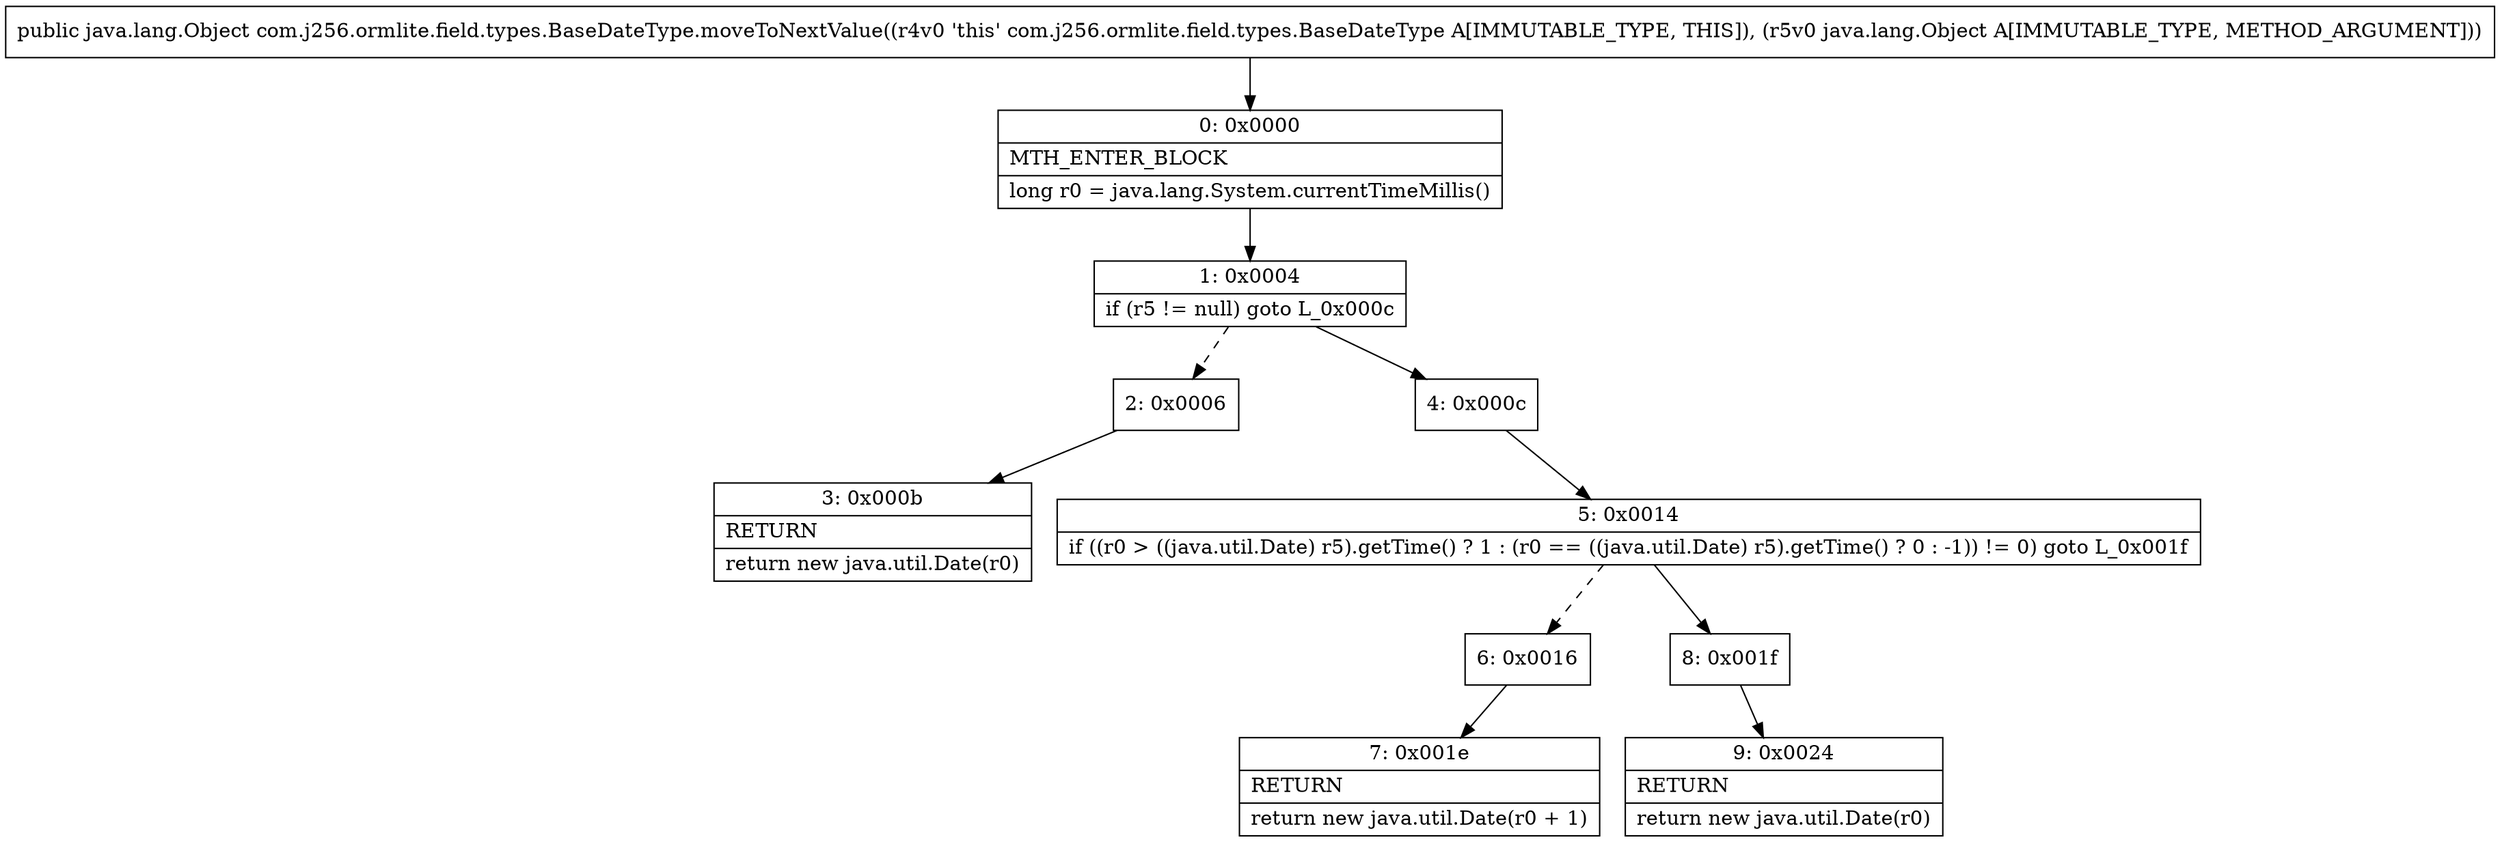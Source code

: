 digraph "CFG forcom.j256.ormlite.field.types.BaseDateType.moveToNextValue(Ljava\/lang\/Object;)Ljava\/lang\/Object;" {
Node_0 [shape=record,label="{0\:\ 0x0000|MTH_ENTER_BLOCK\l|long r0 = java.lang.System.currentTimeMillis()\l}"];
Node_1 [shape=record,label="{1\:\ 0x0004|if (r5 != null) goto L_0x000c\l}"];
Node_2 [shape=record,label="{2\:\ 0x0006}"];
Node_3 [shape=record,label="{3\:\ 0x000b|RETURN\l|return new java.util.Date(r0)\l}"];
Node_4 [shape=record,label="{4\:\ 0x000c}"];
Node_5 [shape=record,label="{5\:\ 0x0014|if ((r0 \> ((java.util.Date) r5).getTime() ? 1 : (r0 == ((java.util.Date) r5).getTime() ? 0 : \-1)) != 0) goto L_0x001f\l}"];
Node_6 [shape=record,label="{6\:\ 0x0016}"];
Node_7 [shape=record,label="{7\:\ 0x001e|RETURN\l|return new java.util.Date(r0 + 1)\l}"];
Node_8 [shape=record,label="{8\:\ 0x001f}"];
Node_9 [shape=record,label="{9\:\ 0x0024|RETURN\l|return new java.util.Date(r0)\l}"];
MethodNode[shape=record,label="{public java.lang.Object com.j256.ormlite.field.types.BaseDateType.moveToNextValue((r4v0 'this' com.j256.ormlite.field.types.BaseDateType A[IMMUTABLE_TYPE, THIS]), (r5v0 java.lang.Object A[IMMUTABLE_TYPE, METHOD_ARGUMENT])) }"];
MethodNode -> Node_0;
Node_0 -> Node_1;
Node_1 -> Node_2[style=dashed];
Node_1 -> Node_4;
Node_2 -> Node_3;
Node_4 -> Node_5;
Node_5 -> Node_6[style=dashed];
Node_5 -> Node_8;
Node_6 -> Node_7;
Node_8 -> Node_9;
}

